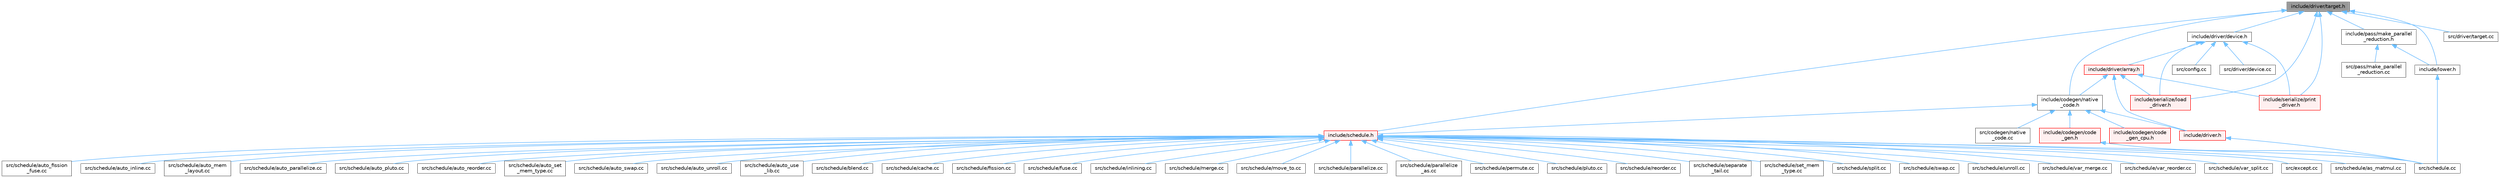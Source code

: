 digraph "include/driver/target.h"
{
 // LATEX_PDF_SIZE
  bgcolor="transparent";
  edge [fontname=Helvetica,fontsize=10,labelfontname=Helvetica,labelfontsize=10];
  node [fontname=Helvetica,fontsize=10,shape=box,height=0.2,width=0.4];
  Node1 [label="include/driver/target.h",height=0.2,width=0.4,color="gray40", fillcolor="grey60", style="filled", fontcolor="black",tooltip=" "];
  Node1 -> Node2 [dir="back",color="steelblue1",style="solid"];
  Node2 [label="include/codegen/native\l_code.h",height=0.2,width=0.4,color="grey40", fillcolor="white", style="filled",URL="$native__code_8h.html",tooltip=" "];
  Node2 -> Node3 [dir="back",color="steelblue1",style="solid"];
  Node3 [label="include/codegen/code\l_gen.h",height=0.2,width=0.4,color="red", fillcolor="#FFF0F0", style="filled",URL="$include_2codegen_2code__gen_8h.html",tooltip=" "];
  Node3 -> Node15 [dir="back",color="steelblue1",style="solid"];
  Node15 [label="src/schedule.cc",height=0.2,width=0.4,color="grey40", fillcolor="white", style="filled",URL="$schedule_8cc.html",tooltip=" "];
  Node2 -> Node5 [dir="back",color="steelblue1",style="solid"];
  Node5 [label="include/codegen/code\l_gen_cpu.h",height=0.2,width=0.4,color="red", fillcolor="#FFF0F0", style="filled",URL="$code__gen__cpu_8h.html",tooltip=" "];
  Node2 -> Node16 [dir="back",color="steelblue1",style="solid"];
  Node16 [label="include/driver.h",height=0.2,width=0.4,color="red", fillcolor="#FFF0F0", style="filled",URL="$driver_8h.html",tooltip=" "];
  Node16 -> Node15 [dir="back",color="steelblue1",style="solid"];
  Node2 -> Node18 [dir="back",color="steelblue1",style="solid"];
  Node18 [label="include/schedule.h",height=0.2,width=0.4,color="red", fillcolor="#FFF0F0", style="filled",URL="$schedule_8h.html",tooltip=" "];
  Node18 -> Node19 [dir="back",color="steelblue1",style="solid"];
  Node19 [label="src/except.cc",height=0.2,width=0.4,color="grey40", fillcolor="white", style="filled",URL="$except_8cc.html",tooltip=" "];
  Node18 -> Node15 [dir="back",color="steelblue1",style="solid"];
  Node18 -> Node20 [dir="back",color="steelblue1",style="solid"];
  Node20 [label="src/schedule/as_matmul.cc",height=0.2,width=0.4,color="grey40", fillcolor="white", style="filled",URL="$as__matmul_8cc.html",tooltip=" "];
  Node18 -> Node21 [dir="back",color="steelblue1",style="solid"];
  Node21 [label="src/schedule/auto_fission\l_fuse.cc",height=0.2,width=0.4,color="grey40", fillcolor="white", style="filled",URL="$auto__fission__fuse_8cc.html",tooltip=" "];
  Node18 -> Node22 [dir="back",color="steelblue1",style="solid"];
  Node22 [label="src/schedule/auto_inline.cc",height=0.2,width=0.4,color="grey40", fillcolor="white", style="filled",URL="$auto__inline_8cc.html",tooltip=" "];
  Node18 -> Node23 [dir="back",color="steelblue1",style="solid"];
  Node23 [label="src/schedule/auto_mem\l_layout.cc",height=0.2,width=0.4,color="grey40", fillcolor="white", style="filled",URL="$auto__mem__layout_8cc.html",tooltip=" "];
  Node18 -> Node24 [dir="back",color="steelblue1",style="solid"];
  Node24 [label="src/schedule/auto_parallelize.cc",height=0.2,width=0.4,color="grey40", fillcolor="white", style="filled",URL="$auto__parallelize_8cc.html",tooltip=" "];
  Node18 -> Node25 [dir="back",color="steelblue1",style="solid"];
  Node25 [label="src/schedule/auto_pluto.cc",height=0.2,width=0.4,color="grey40", fillcolor="white", style="filled",URL="$auto__pluto_8cc.html",tooltip=" "];
  Node18 -> Node26 [dir="back",color="steelblue1",style="solid"];
  Node26 [label="src/schedule/auto_reorder.cc",height=0.2,width=0.4,color="grey40", fillcolor="white", style="filled",URL="$auto__reorder_8cc.html",tooltip=" "];
  Node18 -> Node27 [dir="back",color="steelblue1",style="solid"];
  Node27 [label="src/schedule/auto_set\l_mem_type.cc",height=0.2,width=0.4,color="grey40", fillcolor="white", style="filled",URL="$auto__set__mem__type_8cc.html",tooltip=" "];
  Node18 -> Node28 [dir="back",color="steelblue1",style="solid"];
  Node28 [label="src/schedule/auto_swap.cc",height=0.2,width=0.4,color="grey40", fillcolor="white", style="filled",URL="$auto__swap_8cc.html",tooltip=" "];
  Node18 -> Node29 [dir="back",color="steelblue1",style="solid"];
  Node29 [label="src/schedule/auto_unroll.cc",height=0.2,width=0.4,color="grey40", fillcolor="white", style="filled",URL="$auto__unroll_8cc.html",tooltip=" "];
  Node18 -> Node30 [dir="back",color="steelblue1",style="solid"];
  Node30 [label="src/schedule/auto_use\l_lib.cc",height=0.2,width=0.4,color="grey40", fillcolor="white", style="filled",URL="$auto__use__lib_8cc.html",tooltip=" "];
  Node18 -> Node31 [dir="back",color="steelblue1",style="solid"];
  Node31 [label="src/schedule/blend.cc",height=0.2,width=0.4,color="grey40", fillcolor="white", style="filled",URL="$blend_8cc.html",tooltip=" "];
  Node18 -> Node32 [dir="back",color="steelblue1",style="solid"];
  Node32 [label="src/schedule/cache.cc",height=0.2,width=0.4,color="grey40", fillcolor="white", style="filled",URL="$cache_8cc.html",tooltip=" "];
  Node18 -> Node33 [dir="back",color="steelblue1",style="solid"];
  Node33 [label="src/schedule/fission.cc",height=0.2,width=0.4,color="grey40", fillcolor="white", style="filled",URL="$fission_8cc.html",tooltip=" "];
  Node18 -> Node34 [dir="back",color="steelblue1",style="solid"];
  Node34 [label="src/schedule/fuse.cc",height=0.2,width=0.4,color="grey40", fillcolor="white", style="filled",URL="$fuse_8cc.html",tooltip=" "];
  Node18 -> Node35 [dir="back",color="steelblue1",style="solid"];
  Node35 [label="src/schedule/inlining.cc",height=0.2,width=0.4,color="grey40", fillcolor="white", style="filled",URL="$inlining_8cc.html",tooltip=" "];
  Node18 -> Node36 [dir="back",color="steelblue1",style="solid"];
  Node36 [label="src/schedule/merge.cc",height=0.2,width=0.4,color="grey40", fillcolor="white", style="filled",URL="$merge_8cc.html",tooltip=" "];
  Node18 -> Node37 [dir="back",color="steelblue1",style="solid"];
  Node37 [label="src/schedule/move_to.cc",height=0.2,width=0.4,color="grey40", fillcolor="white", style="filled",URL="$move__to_8cc.html",tooltip=" "];
  Node18 -> Node38 [dir="back",color="steelblue1",style="solid"];
  Node38 [label="src/schedule/parallelize.cc",height=0.2,width=0.4,color="grey40", fillcolor="white", style="filled",URL="$parallelize_8cc.html",tooltip=" "];
  Node18 -> Node39 [dir="back",color="steelblue1",style="solid"];
  Node39 [label="src/schedule/parallelize\l_as.cc",height=0.2,width=0.4,color="grey40", fillcolor="white", style="filled",URL="$parallelize__as_8cc.html",tooltip=" "];
  Node18 -> Node40 [dir="back",color="steelblue1",style="solid"];
  Node40 [label="src/schedule/permute.cc",height=0.2,width=0.4,color="grey40", fillcolor="white", style="filled",URL="$permute_8cc.html",tooltip=" "];
  Node18 -> Node41 [dir="back",color="steelblue1",style="solid"];
  Node41 [label="src/schedule/pluto.cc",height=0.2,width=0.4,color="grey40", fillcolor="white", style="filled",URL="$pluto_8cc.html",tooltip=" "];
  Node18 -> Node42 [dir="back",color="steelblue1",style="solid"];
  Node42 [label="src/schedule/reorder.cc",height=0.2,width=0.4,color="grey40", fillcolor="white", style="filled",URL="$reorder_8cc.html",tooltip=" "];
  Node18 -> Node43 [dir="back",color="steelblue1",style="solid"];
  Node43 [label="src/schedule/separate\l_tail.cc",height=0.2,width=0.4,color="grey40", fillcolor="white", style="filled",URL="$separate__tail_8cc.html",tooltip=" "];
  Node18 -> Node44 [dir="back",color="steelblue1",style="solid"];
  Node44 [label="src/schedule/set_mem\l_type.cc",height=0.2,width=0.4,color="grey40", fillcolor="white", style="filled",URL="$set__mem__type_8cc.html",tooltip=" "];
  Node18 -> Node45 [dir="back",color="steelblue1",style="solid"];
  Node45 [label="src/schedule/split.cc",height=0.2,width=0.4,color="grey40", fillcolor="white", style="filled",URL="$split_8cc.html",tooltip=" "];
  Node18 -> Node46 [dir="back",color="steelblue1",style="solid"];
  Node46 [label="src/schedule/swap.cc",height=0.2,width=0.4,color="grey40", fillcolor="white", style="filled",URL="$swap_8cc.html",tooltip=" "];
  Node18 -> Node47 [dir="back",color="steelblue1",style="solid"];
  Node47 [label="src/schedule/unroll.cc",height=0.2,width=0.4,color="grey40", fillcolor="white", style="filled",URL="$unroll_8cc.html",tooltip=" "];
  Node18 -> Node48 [dir="back",color="steelblue1",style="solid"];
  Node48 [label="src/schedule/var_merge.cc",height=0.2,width=0.4,color="grey40", fillcolor="white", style="filled",URL="$var__merge_8cc.html",tooltip=" "];
  Node18 -> Node49 [dir="back",color="steelblue1",style="solid"];
  Node49 [label="src/schedule/var_reorder.cc",height=0.2,width=0.4,color="grey40", fillcolor="white", style="filled",URL="$var__reorder_8cc.html",tooltip=" "];
  Node18 -> Node50 [dir="back",color="steelblue1",style="solid"];
  Node50 [label="src/schedule/var_split.cc",height=0.2,width=0.4,color="grey40", fillcolor="white", style="filled",URL="$var__split_8cc.html",tooltip=" "];
  Node2 -> Node54 [dir="back",color="steelblue1",style="solid"];
  Node54 [label="src/codegen/native\l_code.cc",height=0.2,width=0.4,color="grey40", fillcolor="white", style="filled",URL="$native__code_8cc.html",tooltip=" "];
  Node1 -> Node55 [dir="back",color="steelblue1",style="solid"];
  Node55 [label="include/driver/device.h",height=0.2,width=0.4,color="grey40", fillcolor="white", style="filled",URL="$device_8h.html",tooltip=" "];
  Node55 -> Node56 [dir="back",color="steelblue1",style="solid"];
  Node56 [label="include/driver/array.h",height=0.2,width=0.4,color="red", fillcolor="#FFF0F0", style="filled",URL="$array_8h.html",tooltip=" "];
  Node56 -> Node2 [dir="back",color="steelblue1",style="solid"];
  Node56 -> Node16 [dir="back",color="steelblue1",style="solid"];
  Node56 -> Node193 [dir="back",color="steelblue1",style="solid"];
  Node193 [label="include/serialize/load\l_driver.h",height=0.2,width=0.4,color="red", fillcolor="#FFF0F0", style="filled",URL="$load__driver_8h.html",tooltip=" "];
  Node56 -> Node195 [dir="back",color="steelblue1",style="solid"];
  Node195 [label="include/serialize/print\l_driver.h",height=0.2,width=0.4,color="red", fillcolor="#FFF0F0", style="filled",URL="$print__driver_8h.html",tooltip=" "];
  Node55 -> Node193 [dir="back",color="steelblue1",style="solid"];
  Node55 -> Node195 [dir="back",color="steelblue1",style="solid"];
  Node55 -> Node198 [dir="back",color="steelblue1",style="solid"];
  Node198 [label="src/config.cc",height=0.2,width=0.4,color="grey40", fillcolor="white", style="filled",URL="$config_8cc.html",tooltip=" "];
  Node55 -> Node199 [dir="back",color="steelblue1",style="solid"];
  Node199 [label="src/driver/device.cc",height=0.2,width=0.4,color="grey40", fillcolor="white", style="filled",URL="$device_8cc.html",tooltip=" "];
  Node1 -> Node70 [dir="back",color="steelblue1",style="solid"];
  Node70 [label="include/lower.h",height=0.2,width=0.4,color="grey40", fillcolor="white", style="filled",URL="$lower_8h.html",tooltip=" "];
  Node70 -> Node15 [dir="back",color="steelblue1",style="solid"];
  Node1 -> Node96 [dir="back",color="steelblue1",style="solid"];
  Node96 [label="include/pass/make_parallel\l_reduction.h",height=0.2,width=0.4,color="grey40", fillcolor="white", style="filled",URL="$make__parallel__reduction_8h.html",tooltip=" "];
  Node96 -> Node70 [dir="back",color="steelblue1",style="solid"];
  Node96 -> Node77 [dir="back",color="steelblue1",style="solid"];
  Node77 [label="src/pass/make_parallel\l_reduction.cc",height=0.2,width=0.4,color="grey40", fillcolor="white", style="filled",URL="$make__parallel__reduction_8cc.html",tooltip=" "];
  Node1 -> Node18 [dir="back",color="steelblue1",style="solid"];
  Node1 -> Node193 [dir="back",color="steelblue1",style="solid"];
  Node1 -> Node195 [dir="back",color="steelblue1",style="solid"];
  Node1 -> Node200 [dir="back",color="steelblue1",style="solid"];
  Node200 [label="src/driver/target.cc",height=0.2,width=0.4,color="grey40", fillcolor="white", style="filled",URL="$target_8cc.html",tooltip=" "];
}
